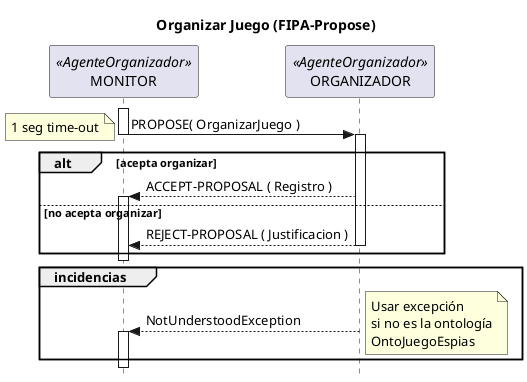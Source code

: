@startuml
'https://plantuml.com/sequence-diagram
title Organizar Juego (FIPA-Propose)
skinparam style strictuml
participant MONITOR <<AgenteOrganizador>>
participant ORGANIZADOR <<AgenteOrganizador>>

activate MONITOR
MONITOR -> ORGANIZADOR --++ : PROPOSE( OrganizarJuego )
note left: 1 seg time-out
alt acepta organizar
    ORGANIZADOR --> MONITOR ++ : ACCEPT-PROPOSAL ( Registro )
else no acepta organizar
    ORGANIZADOR --> MONITOR --: REJECT-PROPOSAL ( Justificacion )
end
deactivate MONITOR

group incidencias
        ORGANIZADOR --> MONITOR ++ : NotUnderstoodException
        note right
            Usar excepción
            si no es la ontología
            OntoJuegoEspias
        end note
end

@enduml